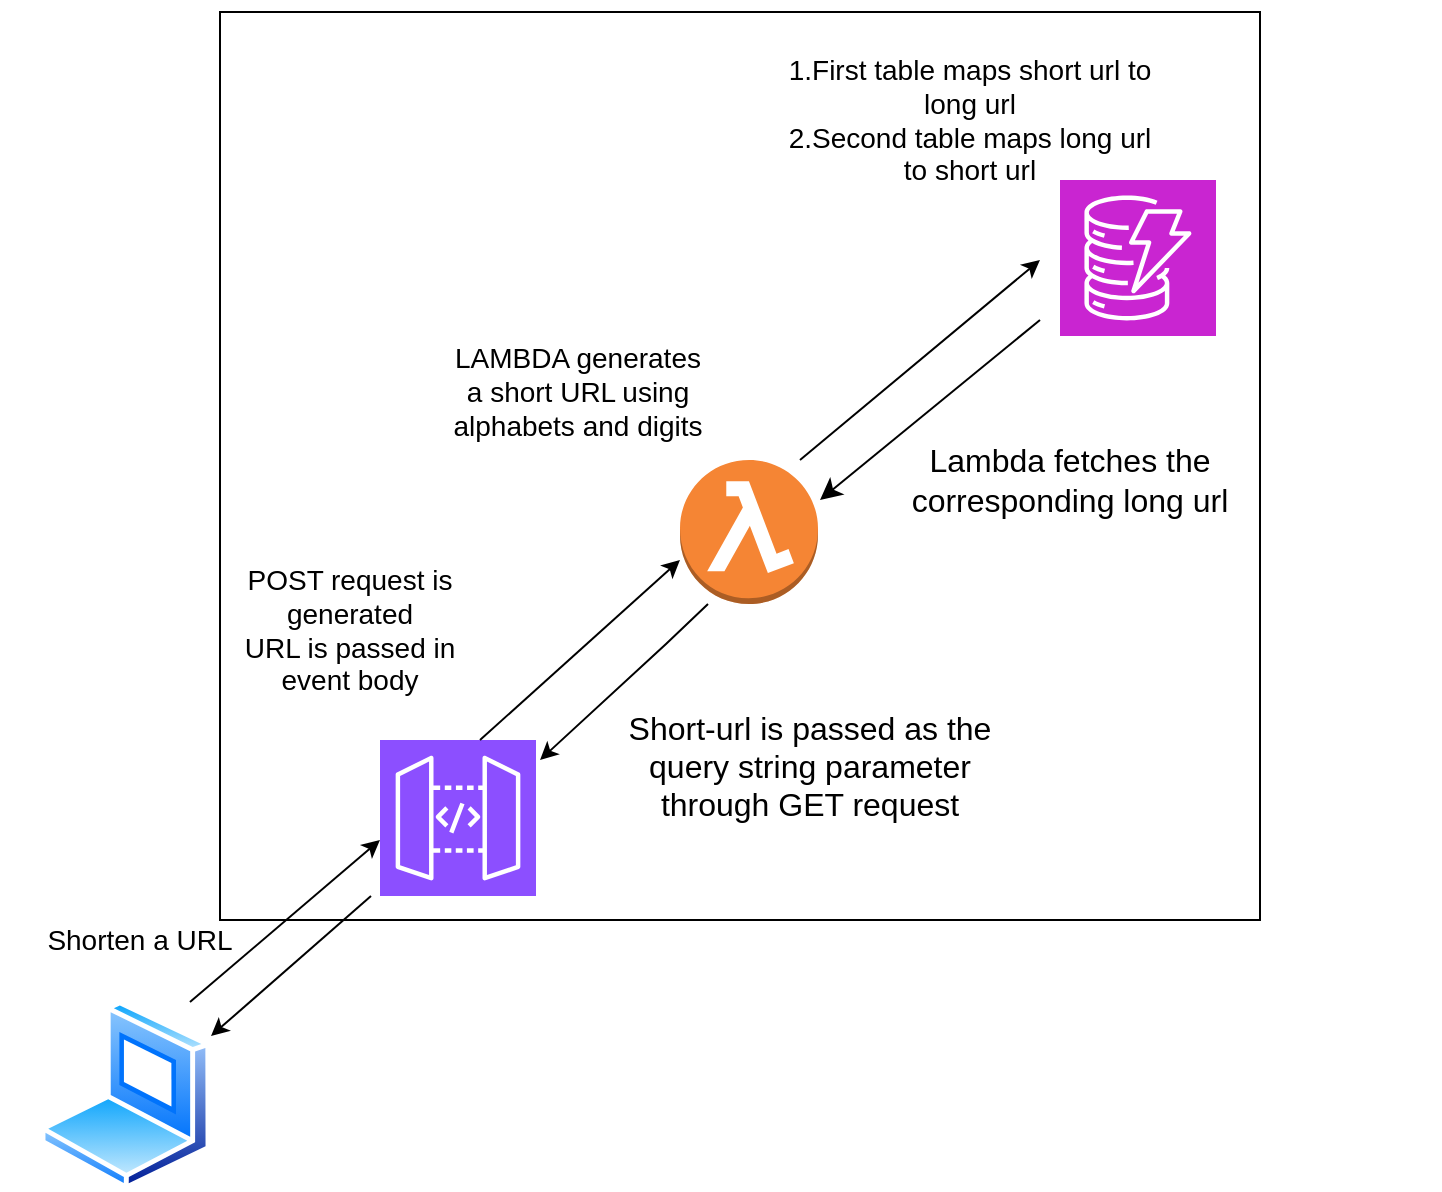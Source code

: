 <mxfile version="24.2.3" type="device">
  <diagram name="Page-1" id="h7R0O4SjHeRXCh7KH_6y">
    <mxGraphModel dx="1193" dy="740" grid="1" gridSize="10" guides="1" tooltips="1" connect="1" arrows="1" fold="1" page="1" pageScale="1" pageWidth="827" pageHeight="1169" math="0" shadow="0">
      <root>
        <mxCell id="0" />
        <mxCell id="1" parent="0" />
        <mxCell id="vivnUYLVOz9Pv5eMrnfc-1" value="" style="sketch=0;points=[[0,0,0],[0.25,0,0],[0.5,0,0],[0.75,0,0],[1,0,0],[0,1,0],[0.25,1,0],[0.5,1,0],[0.75,1,0],[1,1,0],[0,0.25,0],[0,0.5,0],[0,0.75,0],[1,0.25,0],[1,0.5,0],[1,0.75,0]];outlineConnect=0;fontColor=#232F3E;fillColor=#8C4FFF;strokeColor=#ffffff;dashed=0;verticalLabelPosition=bottom;verticalAlign=top;align=center;html=1;fontSize=12;fontStyle=0;aspect=fixed;shape=mxgraph.aws4.resourceIcon;resIcon=mxgraph.aws4.api_gateway;" parent="1" vertex="1">
          <mxGeometry x="250" y="420" width="78" height="78" as="geometry" />
        </mxCell>
        <mxCell id="vivnUYLVOz9Pv5eMrnfc-2" value="" style="outlineConnect=0;dashed=0;verticalLabelPosition=bottom;verticalAlign=top;align=center;html=1;shape=mxgraph.aws3.lambda_function;fillColor=#F58534;gradientColor=none;" parent="1" vertex="1">
          <mxGeometry x="400" y="280" width="69" height="72" as="geometry" />
        </mxCell>
        <mxCell id="vivnUYLVOz9Pv5eMrnfc-3" value="" style="sketch=0;points=[[0,0,0],[0.25,0,0],[0.5,0,0],[0.75,0,0],[1,0,0],[0,1,0],[0.25,1,0],[0.5,1,0],[0.75,1,0],[1,1,0],[0,0.25,0],[0,0.5,0],[0,0.75,0],[1,0.25,0],[1,0.5,0],[1,0.75,0]];outlineConnect=0;fontColor=#232F3E;fillColor=#C925D1;strokeColor=#ffffff;dashed=0;verticalLabelPosition=bottom;verticalAlign=top;align=center;html=1;fontSize=12;fontStyle=0;aspect=fixed;shape=mxgraph.aws4.resourceIcon;resIcon=mxgraph.aws4.dynamodb;" parent="1" vertex="1">
          <mxGeometry x="590" y="140" width="78" height="78" as="geometry" />
        </mxCell>
        <mxCell id="vivnUYLVOz9Pv5eMrnfc-4" value="" style="image;aspect=fixed;perimeter=ellipsePerimeter;html=1;align=center;shadow=0;dashed=0;spacingTop=3;image=img/lib/active_directory/laptop_client.svg;" parent="1" vertex="1">
          <mxGeometry x="80" y="550" width="85.5" height="95" as="geometry" />
        </mxCell>
        <mxCell id="vivnUYLVOz9Pv5eMrnfc-5" value="" style="endArrow=classic;html=1;rounded=0;exitX=0.877;exitY=0.011;exitDx=0;exitDy=0;exitPerimeter=0;" parent="1" edge="1" source="vivnUYLVOz9Pv5eMrnfc-4">
          <mxGeometry width="50" height="50" relative="1" as="geometry">
            <mxPoint x="140" y="537.18" as="sourcePoint" />
            <mxPoint x="250" y="469.999" as="targetPoint" />
            <Array as="points" />
          </mxGeometry>
        </mxCell>
        <mxCell id="vivnUYLVOz9Pv5eMrnfc-6" value="" style="endArrow=classic;html=1;rounded=0;" parent="1" edge="1">
          <mxGeometry width="50" height="50" relative="1" as="geometry">
            <mxPoint x="300" y="420" as="sourcePoint" />
            <mxPoint x="400" y="330" as="targetPoint" />
          </mxGeometry>
        </mxCell>
        <mxCell id="vivnUYLVOz9Pv5eMrnfc-7" value="" style="endArrow=classic;html=1;rounded=0;" parent="1" edge="1">
          <mxGeometry width="50" height="50" relative="1" as="geometry">
            <mxPoint x="460" y="280" as="sourcePoint" />
            <mxPoint x="580" y="180" as="targetPoint" />
          </mxGeometry>
        </mxCell>
        <mxCell id="vivnUYLVOz9Pv5eMrnfc-8" value="Shorten a URL" style="text;html=1;align=center;verticalAlign=middle;whiteSpace=wrap;rounded=0;fontSize=14;" parent="1" vertex="1">
          <mxGeometry x="60" y="480" width="140" height="80" as="geometry" />
        </mxCell>
        <mxCell id="vivnUYLVOz9Pv5eMrnfc-9" value="&lt;font style=&quot;font-size: 14px;&quot;&gt;POST request is generated&lt;/font&gt;&lt;div style=&quot;font-size: 14px;&quot;&gt;URL is passed in event body&lt;/div&gt;" style="text;html=1;align=center;verticalAlign=middle;whiteSpace=wrap;rounded=0;" parent="1" vertex="1">
          <mxGeometry x="180" y="330" width="110" height="70" as="geometry" />
        </mxCell>
        <mxCell id="vivnUYLVOz9Pv5eMrnfc-10" value="&lt;font style=&quot;font-size: 14px;&quot;&gt;LAMBDA generates a &lt;/font&gt;&lt;font style=&quot;font-size: 14px;&quot;&gt;short&lt;/font&gt;&lt;font style=&quot;font-size: 14px;&quot;&gt;&amp;nbsp;&lt;/font&gt;&lt;font style=&quot;font-size: 14px;&quot;&gt;URL&lt;/font&gt;&lt;font style=&quot;&quot;&gt;&lt;span style=&quot;font-size: 11px;&quot;&gt;&amp;nbsp;&lt;/span&gt;&lt;font style=&quot;font-size: 14px;&quot;&gt;using alphabets and digits&lt;/font&gt;&lt;/font&gt;" style="text;html=1;align=center;verticalAlign=middle;whiteSpace=wrap;rounded=0;" parent="1" vertex="1">
          <mxGeometry x="284" y="202" width="130" height="88" as="geometry" />
        </mxCell>
        <mxCell id="vivnUYLVOz9Pv5eMrnfc-11" value="&lt;font style=&quot;font-size: 14px;&quot;&gt;1.First table maps short url to long url&lt;/font&gt;&lt;div style=&quot;font-size: 14px;&quot;&gt;&lt;font style=&quot;font-size: 14px;&quot;&gt;2.Second table maps long url to short url&lt;/font&gt;&lt;/div&gt;" style="text;html=1;align=center;verticalAlign=middle;whiteSpace=wrap;rounded=0;" parent="1" vertex="1">
          <mxGeometry x="450" y="50" width="190" height="120" as="geometry" />
        </mxCell>
        <mxCell id="vivnUYLVOz9Pv5eMrnfc-20" value="" style="endArrow=classic;html=1;rounded=0;" parent="1" edge="1">
          <mxGeometry width="50" height="50" relative="1" as="geometry">
            <mxPoint x="245.5" y="498" as="sourcePoint" />
            <mxPoint x="165.5" y="568" as="targetPoint" />
          </mxGeometry>
        </mxCell>
        <mxCell id="vivnUYLVOz9Pv5eMrnfc-21" value="" style="endArrow=classic;html=1;rounded=0;" parent="1" edge="1">
          <mxGeometry width="50" height="50" relative="1" as="geometry">
            <mxPoint x="414" y="352" as="sourcePoint" />
            <mxPoint x="330" y="430" as="targetPoint" />
            <Array as="points">
              <mxPoint x="393" y="372" />
            </Array>
          </mxGeometry>
        </mxCell>
        <mxCell id="9HVBAR_-KkJLB2WTDH4u-1" value="" style="endArrow=classic;html=1;rounded=0;fontSize=12;startSize=8;endSize=8;curved=1;" edge="1" parent="1">
          <mxGeometry width="50" height="50" relative="1" as="geometry">
            <mxPoint x="580" y="210" as="sourcePoint" />
            <mxPoint x="470" y="300" as="targetPoint" />
          </mxGeometry>
        </mxCell>
        <mxCell id="9HVBAR_-KkJLB2WTDH4u-2" value="" style="text;html=1;align=center;verticalAlign=middle;resizable=0;points=[];autosize=1;strokeColor=none;fillColor=none;fontSize=16;" vertex="1" parent="1">
          <mxGeometry x="510" y="330" width="270" height="30" as="geometry" />
        </mxCell>
        <mxCell id="9HVBAR_-KkJLB2WTDH4u-7" value="Lambda fetches the corresponding long url" style="text;html=1;align=center;verticalAlign=middle;whiteSpace=wrap;rounded=0;fontSize=16;" vertex="1" parent="1">
          <mxGeometry x="500" y="250" width="190" height="80" as="geometry" />
        </mxCell>
        <mxCell id="9HVBAR_-KkJLB2WTDH4u-8" value="Short-url is passed as the query string parameter through GET request" style="text;html=1;align=center;verticalAlign=middle;whiteSpace=wrap;rounded=0;fontSize=16;" vertex="1" parent="1">
          <mxGeometry x="370" y="400" width="190" height="66" as="geometry" />
        </mxCell>
        <mxCell id="9HVBAR_-KkJLB2WTDH4u-9" value="" style="rounded=0;whiteSpace=wrap;html=1;fillColor=none;" vertex="1" parent="1">
          <mxGeometry x="170" y="56" width="520" height="454" as="geometry" />
        </mxCell>
      </root>
    </mxGraphModel>
  </diagram>
</mxfile>
